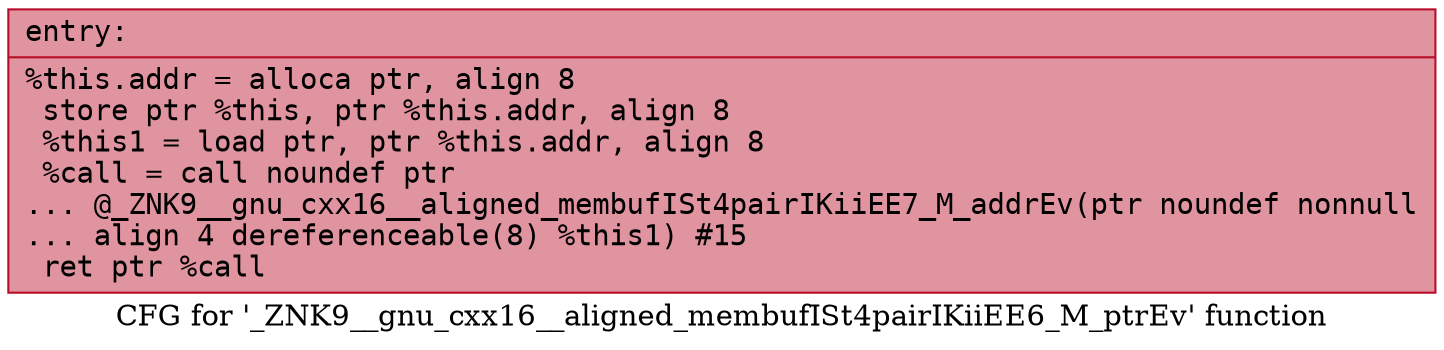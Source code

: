 digraph "CFG for '_ZNK9__gnu_cxx16__aligned_membufISt4pairIKiiEE6_M_ptrEv' function" {
	label="CFG for '_ZNK9__gnu_cxx16__aligned_membufISt4pairIKiiEE6_M_ptrEv' function";

	Node0x55ba30550600 [shape=record,color="#b70d28ff", style=filled, fillcolor="#b70d2870" fontname="Courier",label="{entry:\l|  %this.addr = alloca ptr, align 8\l  store ptr %this, ptr %this.addr, align 8\l  %this1 = load ptr, ptr %this.addr, align 8\l  %call = call noundef ptr\l... @_ZNK9__gnu_cxx16__aligned_membufISt4pairIKiiEE7_M_addrEv(ptr noundef nonnull\l... align 4 dereferenceable(8) %this1) #15\l  ret ptr %call\l}"];
}
